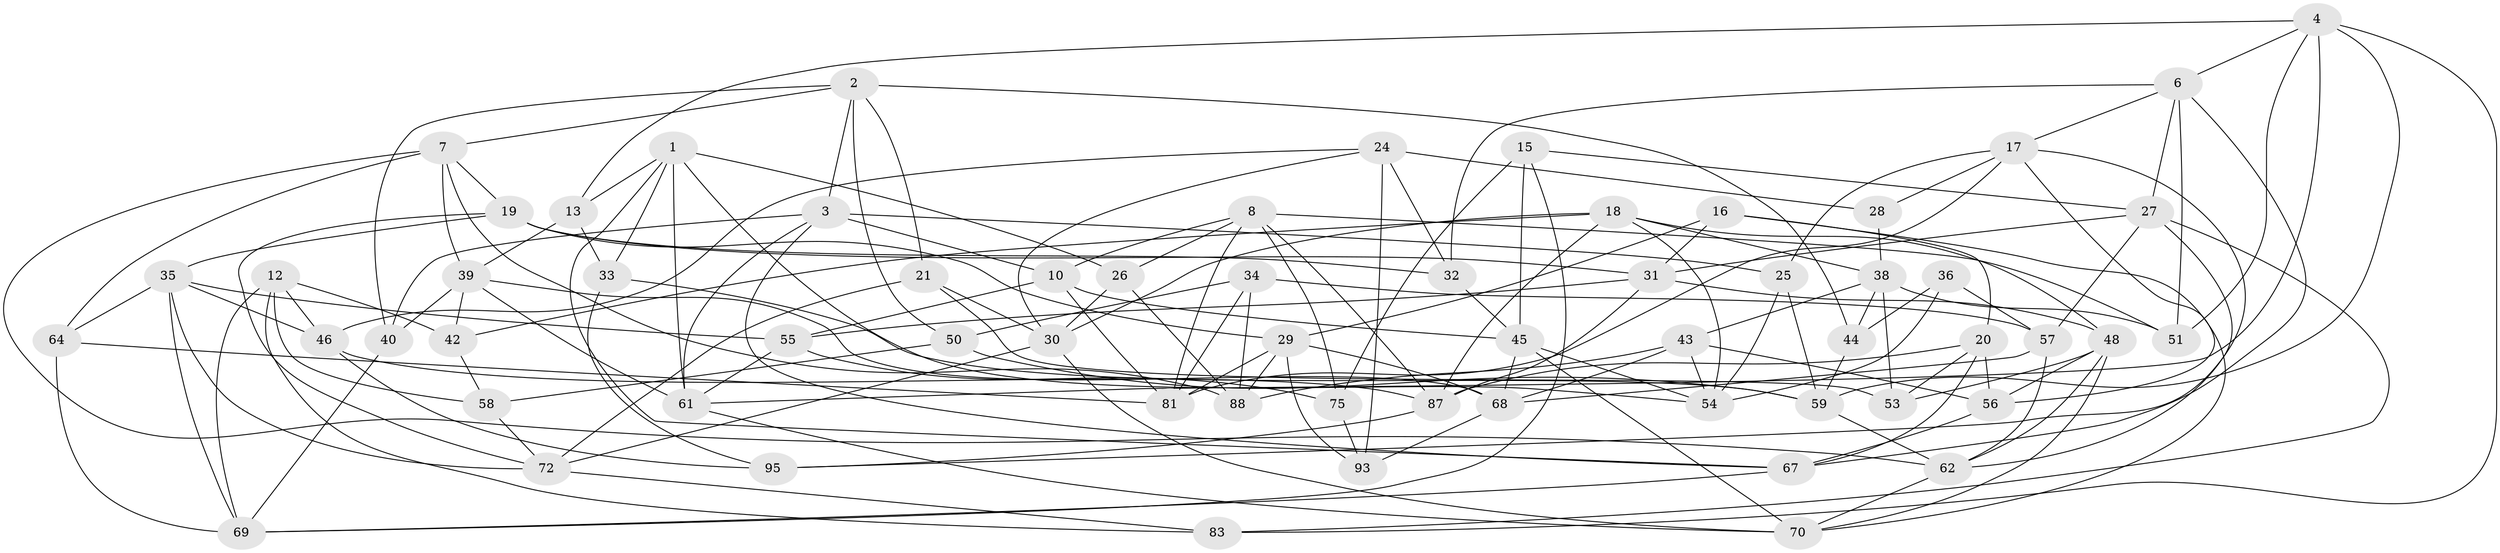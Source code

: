// original degree distribution, {4: 1.0}
// Generated by graph-tools (version 1.1) at 2025/11/02/27/25 16:11:45]
// undirected, 63 vertices, 160 edges
graph export_dot {
graph [start="1"]
  node [color=gray90,style=filled];
  1 [super="+65"];
  2 [super="+11"];
  3 [super="+5"];
  4 [super="+89"];
  6 [super="+103"];
  7 [super="+22"];
  8 [super="+9"];
  10 [super="+14"];
  12 [super="+71"];
  13;
  15;
  16;
  17 [super="+96"];
  18 [super="+47"];
  19 [super="+23"];
  20 [super="+84"];
  21;
  24 [super="+63"];
  25;
  26;
  27 [super="+98"];
  28;
  29 [super="+73"];
  30 [super="+99"];
  31 [super="+41"];
  32;
  33;
  34;
  35 [super="+37"];
  36;
  38 [super="+52"];
  39 [super="+101"];
  40;
  42;
  43 [super="+76"];
  44;
  45 [super="+79"];
  46 [super="+49"];
  48 [super="+92"];
  50;
  51;
  53;
  54 [super="+85"];
  55 [super="+77"];
  56 [super="+66"];
  57 [super="+80"];
  58;
  59 [super="+60"];
  61 [super="+91"];
  62 [super="+74"];
  64;
  67 [super="+97"];
  68 [super="+86"];
  69 [super="+82"];
  70 [super="+90"];
  72 [super="+78"];
  75;
  81 [super="+100"];
  83;
  87 [super="+94"];
  88 [super="+102"];
  93;
  95;
  1 -- 33;
  1 -- 61;
  1 -- 26;
  1 -- 13;
  1 -- 67;
  1 -- 54;
  2 -- 44;
  2 -- 50;
  2 -- 40;
  2 -- 3;
  2 -- 21;
  2 -- 7;
  3 -- 61;
  3 -- 10;
  3 -- 40;
  3 -- 25;
  3 -- 67;
  4 -- 51;
  4 -- 61;
  4 -- 83;
  4 -- 13;
  4 -- 59;
  4 -- 6;
  6 -- 67;
  6 -- 51;
  6 -- 32;
  6 -- 27;
  6 -- 17;
  7 -- 62;
  7 -- 64;
  7 -- 88;
  7 -- 19;
  7 -- 39;
  8 -- 51;
  8 -- 81;
  8 -- 26;
  8 -- 75;
  8 -- 87;
  8 -- 10;
  10 -- 55 [weight=2];
  10 -- 81;
  10 -- 45;
  12 -- 46 [weight=2];
  12 -- 58;
  12 -- 42;
  12 -- 83;
  12 -- 69;
  13 -- 33;
  13 -- 39;
  15 -- 75;
  15 -- 69;
  15 -- 27;
  15 -- 45;
  16 -- 29;
  16 -- 31;
  16 -- 70;
  16 -- 20;
  17 -- 28;
  17 -- 95;
  17 -- 25;
  17 -- 81;
  17 -- 56;
  18 -- 54;
  18 -- 87;
  18 -- 42;
  18 -- 38;
  18 -- 48;
  18 -- 30;
  19 -- 32;
  19 -- 72;
  19 -- 35;
  19 -- 29;
  19 -- 31;
  20 -- 67;
  20 -- 87;
  20 -- 56 [weight=2];
  20 -- 53;
  21 -- 53;
  21 -- 30;
  21 -- 72;
  24 -- 32;
  24 -- 28 [weight=2];
  24 -- 30;
  24 -- 93;
  24 -- 46;
  25 -- 59;
  25 -- 54;
  26 -- 88;
  26 -- 30;
  27 -- 31;
  27 -- 62;
  27 -- 57;
  27 -- 83;
  28 -- 38;
  29 -- 68;
  29 -- 81;
  29 -- 88;
  29 -- 93;
  30 -- 72;
  30 -- 70;
  31 -- 55;
  31 -- 87;
  31 -- 48;
  32 -- 45;
  33 -- 59;
  33 -- 95;
  34 -- 88;
  34 -- 50;
  34 -- 57;
  34 -- 81;
  35 -- 64;
  35 -- 69;
  35 -- 55;
  35 -- 46;
  35 -- 72;
  36 -- 44;
  36 -- 54;
  36 -- 57 [weight=2];
  38 -- 51;
  38 -- 53;
  38 -- 43;
  38 -- 44;
  39 -- 42;
  39 -- 40;
  39 -- 68;
  39 -- 61;
  40 -- 69;
  42 -- 58;
  43 -- 56;
  43 -- 88 [weight=2];
  43 -- 68;
  43 -- 54;
  44 -- 59;
  45 -- 54;
  45 -- 68;
  45 -- 70;
  46 -- 87;
  46 -- 95;
  48 -- 56;
  48 -- 62;
  48 -- 53;
  48 -- 70;
  50 -- 58;
  50 -- 59;
  55 -- 75;
  55 -- 61;
  56 -- 67;
  57 -- 62;
  57 -- 68;
  58 -- 72;
  59 -- 62;
  61 -- 70;
  62 -- 70;
  64 -- 81;
  64 -- 69;
  67 -- 69;
  68 -- 93;
  72 -- 83;
  75 -- 93;
  87 -- 95;
}
